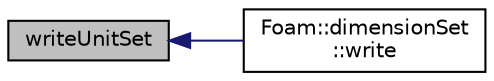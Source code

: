 digraph "writeUnitSet"
{
  bgcolor="transparent";
  edge [fontname="Helvetica",fontsize="10",labelfontname="Helvetica",labelfontsize="10"];
  node [fontname="Helvetica",fontsize="10",shape=record];
  rankdir="LR";
  Node1 [label="writeUnitSet",height=0.2,width=0.4,color="black", fillcolor="grey75", style="filled", fontcolor="black"];
  Node1 -> Node2 [dir="back",color="midnightblue",fontsize="10",style="solid",fontname="Helvetica"];
  Node2 [label="Foam::dimensionSet\l::write",height=0.2,width=0.4,color="black",URL="$a00535.html#a34a7dd16c0866b2d77f8e2d28d78fd25",tooltip="Write using system units. "];
}
